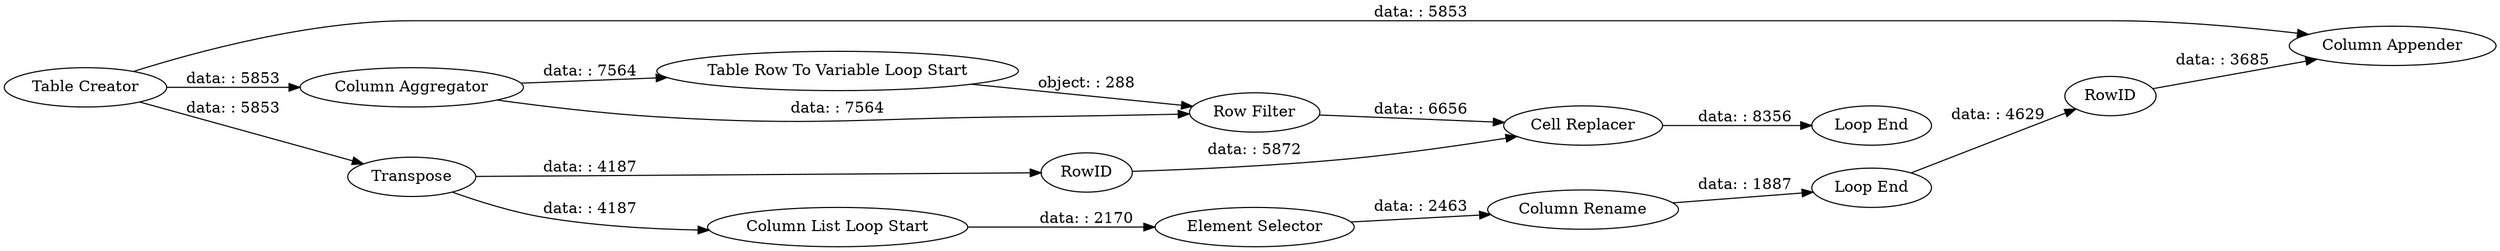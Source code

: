 digraph {
	"-512286058272720938_59" [label="Table Row To Variable Loop Start"]
	"-512286058272720938_60" [label="Row Filter"]
	"-512286058272720938_53" [label="Column Aggregator"]
	"-512286058272720938_57" [label=RowID]
	"-512286058272720938_64" [label="Element Selector"]
	"-512286058272720938_67" [label="Loop End"]
	"-512286058272720938_63" [label="Column List Loop Start"]
	"-512286058272720938_58" [label="Cell Replacer"]
	"-512286058272720938_61" [label="Loop End"]
	"-512286058272720938_52" [label="Table Creator"]
	"-512286058272720938_69" [label="Column Rename"]
	"-512286058272720938_66" [label=RowID]
	"-512286058272720938_70" [label="Column Appender"]
	"-512286058272720938_54" [label=Transpose]
	"-512286058272720938_52" -> "-512286058272720938_54" [label="data: : 5853"]
	"-512286058272720938_66" -> "-512286058272720938_70" [label="data: : 3685"]
	"-512286058272720938_69" -> "-512286058272720938_67" [label="data: : 1887"]
	"-512286058272720938_57" -> "-512286058272720938_58" [label="data: : 5872"]
	"-512286058272720938_53" -> "-512286058272720938_60" [label="data: : 7564"]
	"-512286058272720938_67" -> "-512286058272720938_66" [label="data: : 4629"]
	"-512286058272720938_63" -> "-512286058272720938_64" [label="data: : 2170"]
	"-512286058272720938_59" -> "-512286058272720938_60" [label="object: : 288"]
	"-512286058272720938_52" -> "-512286058272720938_53" [label="data: : 5853"]
	"-512286058272720938_52" -> "-512286058272720938_70" [label="data: : 5853"]
	"-512286058272720938_54" -> "-512286058272720938_57" [label="data: : 4187"]
	"-512286058272720938_60" -> "-512286058272720938_58" [label="data: : 6656"]
	"-512286058272720938_58" -> "-512286058272720938_61" [label="data: : 8356"]
	"-512286058272720938_53" -> "-512286058272720938_59" [label="data: : 7564"]
	"-512286058272720938_54" -> "-512286058272720938_63" [label="data: : 4187"]
	"-512286058272720938_64" -> "-512286058272720938_69" [label="data: : 2463"]
	rankdir=LR
}
